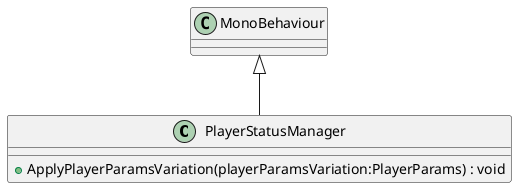@startuml
class PlayerStatusManager {
    + ApplyPlayerParamsVariation(playerParamsVariation:PlayerParams) : void
}
MonoBehaviour <|-- PlayerStatusManager
@enduml
